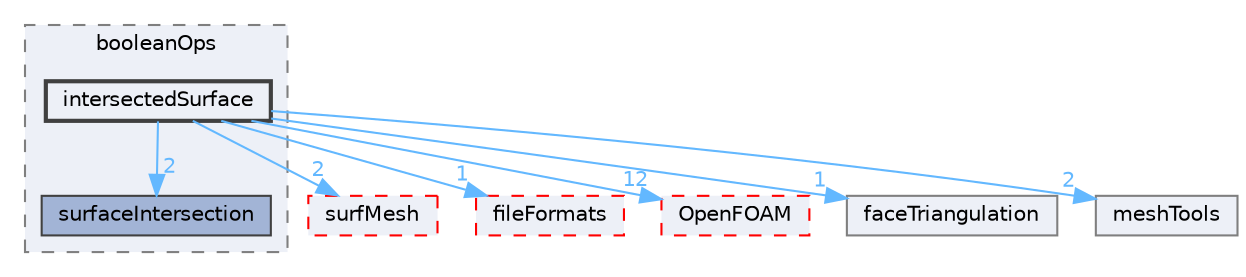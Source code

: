 digraph "src/meshTools/triSurface/booleanOps/intersectedSurface"
{
 // LATEX_PDF_SIZE
  bgcolor="transparent";
  edge [fontname=Helvetica,fontsize=10,labelfontname=Helvetica,labelfontsize=10];
  node [fontname=Helvetica,fontsize=10,shape=box,height=0.2,width=0.4];
  compound=true
  subgraph clusterdir_74d5f0ef26cbc0ed5739a8bd0c9545b2 {
    graph [ bgcolor="#edf0f7", pencolor="grey50", label="booleanOps", fontname=Helvetica,fontsize=10 style="filled,dashed", URL="dir_74d5f0ef26cbc0ed5739a8bd0c9545b2.html",tooltip=""]
  dir_cf2ca4f86f4934f2123a4df964d41e6f [label="surfaceIntersection", fillcolor="#a2b4d6", color="grey25", style="filled", URL="dir_cf2ca4f86f4934f2123a4df964d41e6f.html",tooltip=""];
  dir_48887ee3a7ed9e7dfb18bb977eed01ab [label="intersectedSurface", fillcolor="#edf0f7", color="grey25", style="filled,bold", URL="dir_48887ee3a7ed9e7dfb18bb977eed01ab.html",tooltip=""];
  }
  dir_0a88fe22feb23ce5f078a04a1df67721 [label="surfMesh", fillcolor="#edf0f7", color="red", style="filled,dashed", URL="dir_0a88fe22feb23ce5f078a04a1df67721.html",tooltip=""];
  dir_b05602f37bb521a7142c0a3e200b5f35 [label="fileFormats", fillcolor="#edf0f7", color="red", style="filled,dashed", URL="dir_b05602f37bb521a7142c0a3e200b5f35.html",tooltip=""];
  dir_c5473ff19b20e6ec4dfe5c310b3778a8 [label="OpenFOAM", fillcolor="#edf0f7", color="red", style="filled,dashed", URL="dir_c5473ff19b20e6ec4dfe5c310b3778a8.html",tooltip=""];
  dir_da3509cb0aa4194f68b34816ff3a5687 [label="faceTriangulation", fillcolor="#edf0f7", color="grey50", style="filled", URL="dir_da3509cb0aa4194f68b34816ff3a5687.html",tooltip=""];
  dir_ed89494532d84cde5bd7df6bbfcbe2dc [label="meshTools", fillcolor="#edf0f7", color="grey50", style="filled", URL="dir_ed89494532d84cde5bd7df6bbfcbe2dc.html",tooltip=""];
  dir_48887ee3a7ed9e7dfb18bb977eed01ab->dir_0a88fe22feb23ce5f078a04a1df67721 [headlabel="2", labeldistance=1.5 headhref="dir_001946_003891.html" href="dir_001946_003891.html" color="steelblue1" fontcolor="steelblue1"];
  dir_48887ee3a7ed9e7dfb18bb977eed01ab->dir_b05602f37bb521a7142c0a3e200b5f35 [headlabel="1", labeldistance=1.5 headhref="dir_001946_001353.html" href="dir_001946_001353.html" color="steelblue1" fontcolor="steelblue1"];
  dir_48887ee3a7ed9e7dfb18bb977eed01ab->dir_c5473ff19b20e6ec4dfe5c310b3778a8 [headlabel="12", labeldistance=1.5 headhref="dir_001946_002695.html" href="dir_001946_002695.html" color="steelblue1" fontcolor="steelblue1"];
  dir_48887ee3a7ed9e7dfb18bb977eed01ab->dir_cf2ca4f86f4934f2123a4df964d41e6f [headlabel="2", labeldistance=1.5 headhref="dir_001946_003850.html" href="dir_001946_003850.html" color="steelblue1" fontcolor="steelblue1"];
  dir_48887ee3a7ed9e7dfb18bb977eed01ab->dir_da3509cb0aa4194f68b34816ff3a5687 [headlabel="1", labeldistance=1.5 headhref="dir_001946_001273.html" href="dir_001946_001273.html" color="steelblue1" fontcolor="steelblue1"];
  dir_48887ee3a7ed9e7dfb18bb977eed01ab->dir_ed89494532d84cde5bd7df6bbfcbe2dc [headlabel="2", labeldistance=1.5 headhref="dir_001946_002383.html" href="dir_001946_002383.html" color="steelblue1" fontcolor="steelblue1"];
}
